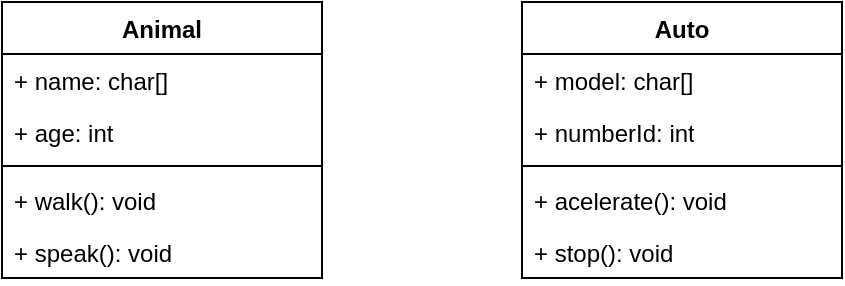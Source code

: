 <mxfile version="24.2.3" type="device">
  <diagram id="C5RBs43oDa-KdzZeNtuy" name="Page-1">
    <mxGraphModel dx="836" dy="440" grid="1" gridSize="10" guides="1" tooltips="1" connect="1" arrows="1" fold="1" page="1" pageScale="1" pageWidth="827" pageHeight="1169" math="0" shadow="0">
      <root>
        <mxCell id="WIyWlLk6GJQsqaUBKTNV-0" />
        <mxCell id="WIyWlLk6GJQsqaUBKTNV-1" parent="WIyWlLk6GJQsqaUBKTNV-0" />
        <mxCell id="vClqJPIeq1P9qQnqU7Tp-1" value="Auto" style="swimlane;fontStyle=1;align=center;verticalAlign=top;childLayout=stackLayout;horizontal=1;startSize=26;horizontalStack=0;resizeParent=1;resizeParentMax=0;resizeLast=0;collapsible=1;marginBottom=0;whiteSpace=wrap;html=1;" vertex="1" parent="WIyWlLk6GJQsqaUBKTNV-1">
          <mxGeometry x="300" y="40" width="160" height="138" as="geometry" />
        </mxCell>
        <mxCell id="vClqJPIeq1P9qQnqU7Tp-2" value="+ model: char[]" style="text;strokeColor=none;fillColor=none;align=left;verticalAlign=top;spacingLeft=4;spacingRight=4;overflow=hidden;rotatable=0;points=[[0,0.5],[1,0.5]];portConstraint=eastwest;whiteSpace=wrap;html=1;" vertex="1" parent="vClqJPIeq1P9qQnqU7Tp-1">
          <mxGeometry y="26" width="160" height="26" as="geometry" />
        </mxCell>
        <mxCell id="vClqJPIeq1P9qQnqU7Tp-6" value="+ numberId: int" style="text;strokeColor=none;fillColor=none;align=left;verticalAlign=top;spacingLeft=4;spacingRight=4;overflow=hidden;rotatable=0;points=[[0,0.5],[1,0.5]];portConstraint=eastwest;whiteSpace=wrap;html=1;" vertex="1" parent="vClqJPIeq1P9qQnqU7Tp-1">
          <mxGeometry y="52" width="160" height="26" as="geometry" />
        </mxCell>
        <mxCell id="vClqJPIeq1P9qQnqU7Tp-3" value="" style="line;strokeWidth=1;fillColor=none;align=left;verticalAlign=middle;spacingTop=-1;spacingLeft=3;spacingRight=3;rotatable=0;labelPosition=right;points=[];portConstraint=eastwest;strokeColor=inherit;" vertex="1" parent="vClqJPIeq1P9qQnqU7Tp-1">
          <mxGeometry y="78" width="160" height="8" as="geometry" />
        </mxCell>
        <mxCell id="vClqJPIeq1P9qQnqU7Tp-4" value="+ acelerate(): void" style="text;strokeColor=none;fillColor=none;align=left;verticalAlign=top;spacingLeft=4;spacingRight=4;overflow=hidden;rotatable=0;points=[[0,0.5],[1,0.5]];portConstraint=eastwest;whiteSpace=wrap;html=1;" vertex="1" parent="vClqJPIeq1P9qQnqU7Tp-1">
          <mxGeometry y="86" width="160" height="26" as="geometry" />
        </mxCell>
        <mxCell id="vClqJPIeq1P9qQnqU7Tp-18" value="+ stop(): void" style="text;strokeColor=none;fillColor=none;align=left;verticalAlign=top;spacingLeft=4;spacingRight=4;overflow=hidden;rotatable=0;points=[[0,0.5],[1,0.5]];portConstraint=eastwest;whiteSpace=wrap;html=1;" vertex="1" parent="vClqJPIeq1P9qQnqU7Tp-1">
          <mxGeometry y="112" width="160" height="26" as="geometry" />
        </mxCell>
        <mxCell id="vClqJPIeq1P9qQnqU7Tp-9" value="Animal" style="swimlane;fontStyle=1;align=center;verticalAlign=top;childLayout=stackLayout;horizontal=1;startSize=26;horizontalStack=0;resizeParent=1;resizeParentMax=0;resizeLast=0;collapsible=1;marginBottom=0;whiteSpace=wrap;html=1;" vertex="1" parent="WIyWlLk6GJQsqaUBKTNV-1">
          <mxGeometry x="40" y="40" width="160" height="138" as="geometry" />
        </mxCell>
        <mxCell id="vClqJPIeq1P9qQnqU7Tp-14" value="+ name: char[]" style="text;strokeColor=none;fillColor=none;align=left;verticalAlign=top;spacingLeft=4;spacingRight=4;overflow=hidden;rotatable=0;points=[[0,0.5],[1,0.5]];portConstraint=eastwest;whiteSpace=wrap;html=1;" vertex="1" parent="vClqJPIeq1P9qQnqU7Tp-9">
          <mxGeometry y="26" width="160" height="26" as="geometry" />
        </mxCell>
        <mxCell id="vClqJPIeq1P9qQnqU7Tp-10" value="+ age: int" style="text;strokeColor=none;fillColor=none;align=left;verticalAlign=top;spacingLeft=4;spacingRight=4;overflow=hidden;rotatable=0;points=[[0,0.5],[1,0.5]];portConstraint=eastwest;whiteSpace=wrap;html=1;" vertex="1" parent="vClqJPIeq1P9qQnqU7Tp-9">
          <mxGeometry y="52" width="160" height="26" as="geometry" />
        </mxCell>
        <mxCell id="vClqJPIeq1P9qQnqU7Tp-11" value="" style="line;strokeWidth=1;fillColor=none;align=left;verticalAlign=middle;spacingTop=-1;spacingLeft=3;spacingRight=3;rotatable=0;labelPosition=right;points=[];portConstraint=eastwest;strokeColor=inherit;" vertex="1" parent="vClqJPIeq1P9qQnqU7Tp-9">
          <mxGeometry y="78" width="160" height="8" as="geometry" />
        </mxCell>
        <mxCell id="vClqJPIeq1P9qQnqU7Tp-15" value="+ walk(): void&lt;div&gt;&lt;br&gt;&lt;/div&gt;" style="text;strokeColor=none;fillColor=none;align=left;verticalAlign=top;spacingLeft=4;spacingRight=4;overflow=hidden;rotatable=0;points=[[0,0.5],[1,0.5]];portConstraint=eastwest;whiteSpace=wrap;html=1;" vertex="1" parent="vClqJPIeq1P9qQnqU7Tp-9">
          <mxGeometry y="86" width="160" height="26" as="geometry" />
        </mxCell>
        <mxCell id="vClqJPIeq1P9qQnqU7Tp-12" value="+ speak(): void&lt;div&gt;&lt;br&gt;&lt;/div&gt;" style="text;strokeColor=none;fillColor=none;align=left;verticalAlign=top;spacingLeft=4;spacingRight=4;overflow=hidden;rotatable=0;points=[[0,0.5],[1,0.5]];portConstraint=eastwest;whiteSpace=wrap;html=1;" vertex="1" parent="vClqJPIeq1P9qQnqU7Tp-9">
          <mxGeometry y="112" width="160" height="26" as="geometry" />
        </mxCell>
      </root>
    </mxGraphModel>
  </diagram>
</mxfile>
